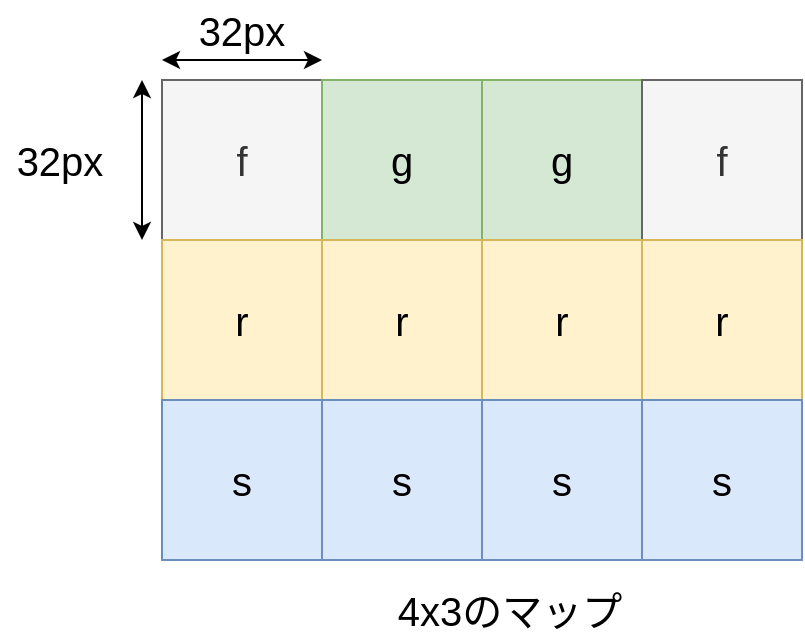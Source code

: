 <mxfile version="17.4.6" type="device"><diagram id="giluoxeNSkNQ2vIch2G9" name="Page-1"><mxGraphModel dx="1426" dy="712" grid="1" gridSize="10" guides="1" tooltips="1" connect="1" arrows="1" fold="1" page="1" pageScale="1" pageWidth="827" pageHeight="1169" math="0" shadow="0"><root><mxCell id="0"/><mxCell id="1" parent="0"/><mxCell id="vXqWQxVnWeAgCJlk_0i8-1" value="f" style="rounded=0;whiteSpace=wrap;html=1;fillColor=#f5f5f5;fontColor=#333333;strokeColor=#666666;fontSize=20;" vertex="1" parent="1"><mxGeometry x="160" y="120" width="80" height="80" as="geometry"/></mxCell><mxCell id="vXqWQxVnWeAgCJlk_0i8-2" value="g" style="rounded=0;whiteSpace=wrap;html=1;fillColor=#d5e8d4;strokeColor=#82b366;fontSize=20;" vertex="1" parent="1"><mxGeometry x="240" y="120" width="80" height="80" as="geometry"/></mxCell><mxCell id="vXqWQxVnWeAgCJlk_0i8-3" value="g" style="rounded=0;whiteSpace=wrap;html=1;fillColor=#d5e8d4;strokeColor=#82b366;fontSize=20;" vertex="1" parent="1"><mxGeometry x="320" y="120" width="80" height="80" as="geometry"/></mxCell><mxCell id="vXqWQxVnWeAgCJlk_0i8-4" value="f" style="rounded=0;whiteSpace=wrap;html=1;fillColor=#f5f5f5;fontColor=#333333;strokeColor=#666666;fontSize=20;" vertex="1" parent="1"><mxGeometry x="400" y="120" width="80" height="80" as="geometry"/></mxCell><mxCell id="vXqWQxVnWeAgCJlk_0i8-5" value="r" style="rounded=0;whiteSpace=wrap;html=1;fillColor=#fff2cc;strokeColor=#d6b656;fontSize=20;" vertex="1" parent="1"><mxGeometry x="160" y="200" width="80" height="80" as="geometry"/></mxCell><mxCell id="vXqWQxVnWeAgCJlk_0i8-6" value="r" style="rounded=0;whiteSpace=wrap;html=1;fillColor=#fff2cc;strokeColor=#d6b656;fontSize=20;" vertex="1" parent="1"><mxGeometry x="240" y="200" width="80" height="80" as="geometry"/></mxCell><mxCell id="vXqWQxVnWeAgCJlk_0i8-7" value="r" style="rounded=0;whiteSpace=wrap;html=1;fillColor=#fff2cc;strokeColor=#d6b656;fontSize=20;" vertex="1" parent="1"><mxGeometry x="320" y="200" width="80" height="80" as="geometry"/></mxCell><mxCell id="vXqWQxVnWeAgCJlk_0i8-8" value="r" style="rounded=0;whiteSpace=wrap;html=1;fillColor=#fff2cc;strokeColor=#d6b656;fontSize=20;" vertex="1" parent="1"><mxGeometry x="400" y="200" width="80" height="80" as="geometry"/></mxCell><mxCell id="vXqWQxVnWeAgCJlk_0i8-9" value="s" style="rounded=0;whiteSpace=wrap;html=1;fillColor=#dae8fc;strokeColor=#6c8ebf;fontSize=20;" vertex="1" parent="1"><mxGeometry x="160" y="280" width="80" height="80" as="geometry"/></mxCell><mxCell id="vXqWQxVnWeAgCJlk_0i8-10" value="s" style="rounded=0;whiteSpace=wrap;html=1;fillColor=#dae8fc;strokeColor=#6c8ebf;fontSize=20;" vertex="1" parent="1"><mxGeometry x="240" y="280" width="80" height="80" as="geometry"/></mxCell><mxCell id="vXqWQxVnWeAgCJlk_0i8-11" value="s" style="rounded=0;whiteSpace=wrap;html=1;fillColor=#dae8fc;strokeColor=#6c8ebf;fontSize=20;" vertex="1" parent="1"><mxGeometry x="320" y="280" width="80" height="80" as="geometry"/></mxCell><mxCell id="vXqWQxVnWeAgCJlk_0i8-12" value="s" style="rounded=0;whiteSpace=wrap;html=1;fillColor=#dae8fc;strokeColor=#6c8ebf;fontSize=20;" vertex="1" parent="1"><mxGeometry x="400" y="280" width="80" height="80" as="geometry"/></mxCell><mxCell id="vXqWQxVnWeAgCJlk_0i8-13" value="4x3のマップ" style="text;html=1;strokeColor=none;fillColor=none;align=center;verticalAlign=middle;whiteSpace=wrap;rounded=0;fontSize=20;" vertex="1" parent="1"><mxGeometry x="254" y="370" width="160" height="30" as="geometry"/></mxCell><mxCell id="vXqWQxVnWeAgCJlk_0i8-14" value="32px" style="text;html=1;strokeColor=none;fillColor=none;align=center;verticalAlign=middle;whiteSpace=wrap;rounded=0;fontSize=20;" vertex="1" parent="1"><mxGeometry x="79" y="145" width="60" height="30" as="geometry"/></mxCell><mxCell id="vXqWQxVnWeAgCJlk_0i8-15" value="32px" style="text;html=1;strokeColor=none;fillColor=none;align=center;verticalAlign=middle;whiteSpace=wrap;rounded=0;fontSize=20;" vertex="1" parent="1"><mxGeometry x="170" y="80" width="60" height="30" as="geometry"/></mxCell><mxCell id="vXqWQxVnWeAgCJlk_0i8-16" value="" style="endArrow=classic;startArrow=classic;html=1;rounded=0;fontSize=20;" edge="1" parent="1"><mxGeometry width="50" height="50" relative="1" as="geometry"><mxPoint x="160" y="110" as="sourcePoint"/><mxPoint x="240" y="110" as="targetPoint"/></mxGeometry></mxCell><mxCell id="vXqWQxVnWeAgCJlk_0i8-17" value="" style="endArrow=classic;startArrow=classic;html=1;rounded=0;fontSize=20;" edge="1" parent="1"><mxGeometry width="50" height="50" relative="1" as="geometry"><mxPoint x="150" y="200" as="sourcePoint"/><mxPoint x="150" y="120" as="targetPoint"/></mxGeometry></mxCell></root></mxGraphModel></diagram></mxfile>